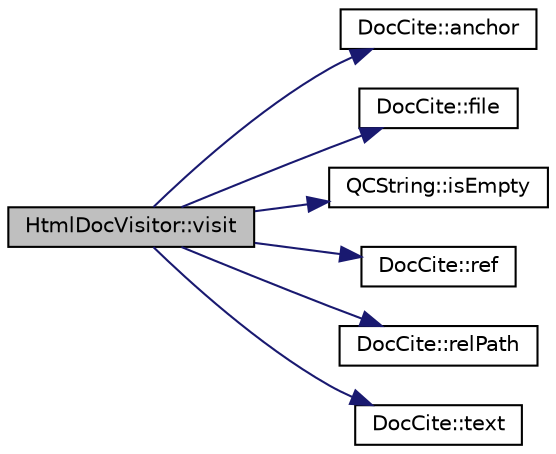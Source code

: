 digraph "HtmlDocVisitor::visit"
{
 // LATEX_PDF_SIZE
  edge [fontname="Helvetica",fontsize="10",labelfontname="Helvetica",labelfontsize="10"];
  node [fontname="Helvetica",fontsize="10",shape=record];
  rankdir="LR";
  Node1 [label="HtmlDocVisitor::visit",height=0.2,width=0.4,color="black", fillcolor="grey75", style="filled", fontcolor="black",tooltip=" "];
  Node1 -> Node2 [color="midnightblue",fontsize="10",style="solid",fontname="Helvetica"];
  Node2 [label="DocCite::anchor",height=0.2,width=0.4,color="black", fillcolor="white", style="filled",URL="$classDocCite.html#acb79082b3765794abb193fcef75b1b2e",tooltip=" "];
  Node1 -> Node3 [color="midnightblue",fontsize="10",style="solid",fontname="Helvetica"];
  Node3 [label="DocCite::file",height=0.2,width=0.4,color="black", fillcolor="white", style="filled",URL="$classDocCite.html#ae842d125098f64d7ee7bb1b955f2f6ba",tooltip=" "];
  Node1 -> Node4 [color="midnightblue",fontsize="10",style="solid",fontname="Helvetica"];
  Node4 [label="QCString::isEmpty",height=0.2,width=0.4,color="black", fillcolor="white", style="filled",URL="$classQCString.html#a621c4090d69ad7d05ef8e5234376c3d8",tooltip=" "];
  Node1 -> Node5 [color="midnightblue",fontsize="10",style="solid",fontname="Helvetica"];
  Node5 [label="DocCite::ref",height=0.2,width=0.4,color="black", fillcolor="white", style="filled",URL="$classDocCite.html#ae5f235deff96cbae64d906842654abea",tooltip=" "];
  Node1 -> Node6 [color="midnightblue",fontsize="10",style="solid",fontname="Helvetica"];
  Node6 [label="DocCite::relPath",height=0.2,width=0.4,color="black", fillcolor="white", style="filled",URL="$classDocCite.html#a9d9d6c80250e7a9d18216a3eea4375ac",tooltip=" "];
  Node1 -> Node7 [color="midnightblue",fontsize="10",style="solid",fontname="Helvetica"];
  Node7 [label="DocCite::text",height=0.2,width=0.4,color="black", fillcolor="white", style="filled",URL="$classDocCite.html#a5be8286837be9a125d7de5769aea0142",tooltip=" "];
}
